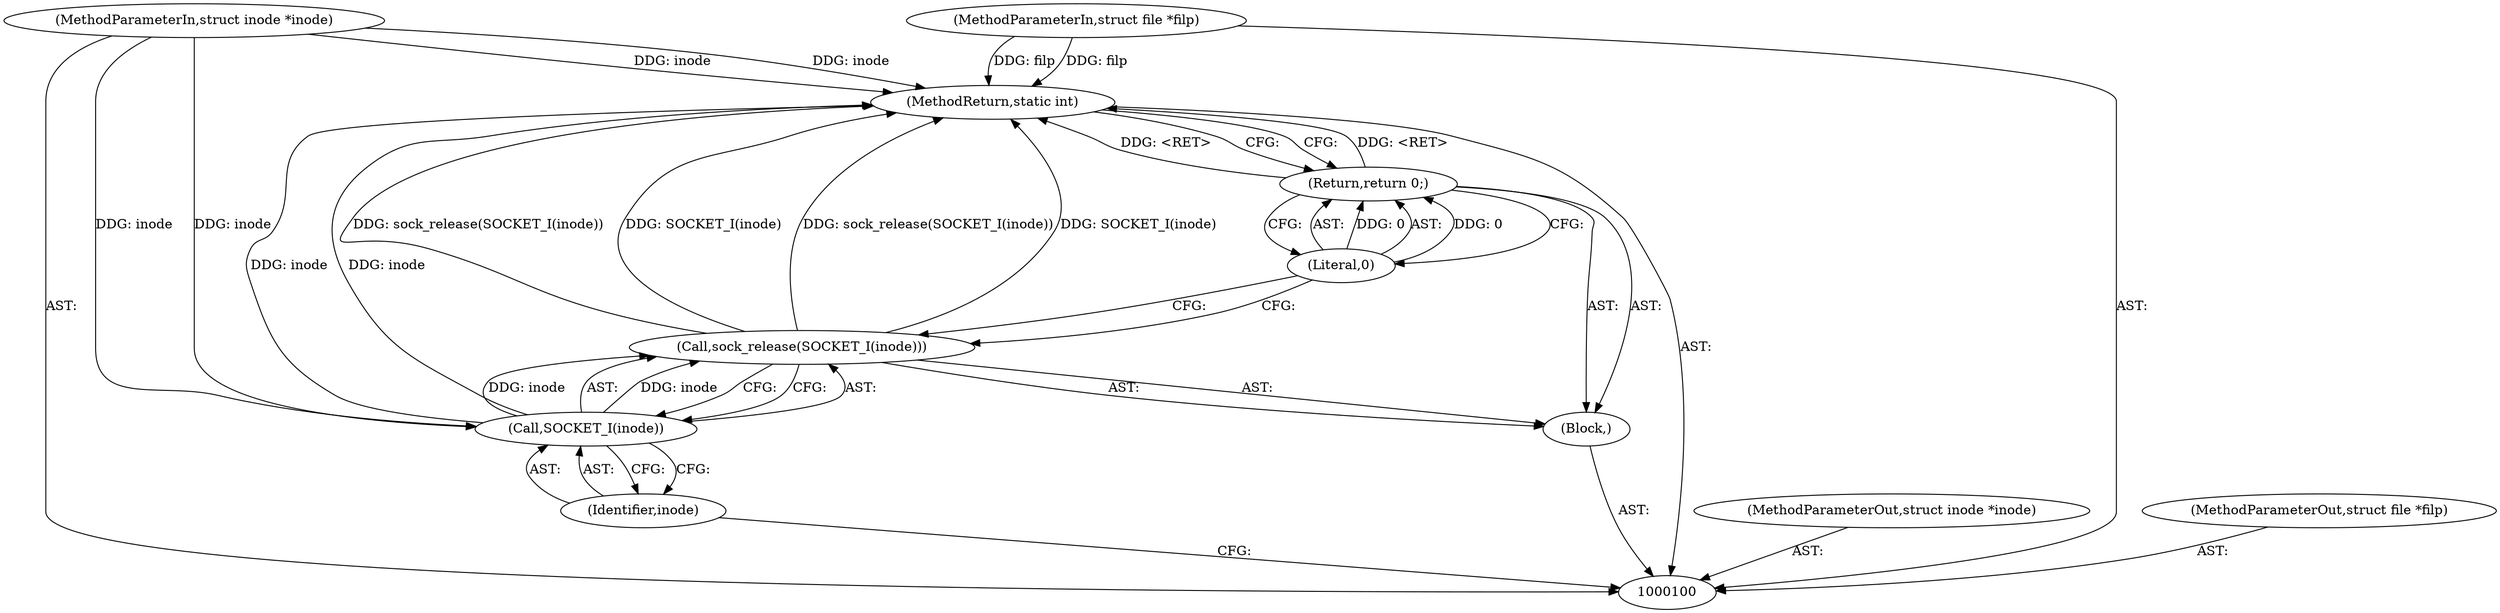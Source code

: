 digraph "1_linux_6d8c50dcb029872b298eea68cc6209c866fd3e14" {
"1000109" [label="(MethodReturn,static int)"];
"1000101" [label="(MethodParameterIn,struct inode *inode)"];
"1000124" [label="(MethodParameterOut,struct inode *inode)"];
"1000102" [label="(MethodParameterIn,struct file *filp)"];
"1000125" [label="(MethodParameterOut,struct file *filp)"];
"1000103" [label="(Block,)"];
"1000104" [label="(Call,sock_release(SOCKET_I(inode)))"];
"1000105" [label="(Call,SOCKET_I(inode))"];
"1000106" [label="(Identifier,inode)"];
"1000107" [label="(Return,return 0;)"];
"1000108" [label="(Literal,0)"];
"1000109" -> "1000100"  [label="AST: "];
"1000109" -> "1000107"  [label="CFG: "];
"1000104" -> "1000109"  [label="DDG: sock_release(SOCKET_I(inode))"];
"1000104" -> "1000109"  [label="DDG: SOCKET_I(inode)"];
"1000102" -> "1000109"  [label="DDG: filp"];
"1000101" -> "1000109"  [label="DDG: inode"];
"1000105" -> "1000109"  [label="DDG: inode"];
"1000107" -> "1000109"  [label="DDG: <RET>"];
"1000101" -> "1000100"  [label="AST: "];
"1000101" -> "1000109"  [label="DDG: inode"];
"1000101" -> "1000105"  [label="DDG: inode"];
"1000124" -> "1000100"  [label="AST: "];
"1000102" -> "1000100"  [label="AST: "];
"1000102" -> "1000109"  [label="DDG: filp"];
"1000125" -> "1000100"  [label="AST: "];
"1000103" -> "1000100"  [label="AST: "];
"1000104" -> "1000103"  [label="AST: "];
"1000107" -> "1000103"  [label="AST: "];
"1000104" -> "1000103"  [label="AST: "];
"1000104" -> "1000105"  [label="CFG: "];
"1000105" -> "1000104"  [label="AST: "];
"1000108" -> "1000104"  [label="CFG: "];
"1000104" -> "1000109"  [label="DDG: sock_release(SOCKET_I(inode))"];
"1000104" -> "1000109"  [label="DDG: SOCKET_I(inode)"];
"1000105" -> "1000104"  [label="DDG: inode"];
"1000105" -> "1000104"  [label="AST: "];
"1000105" -> "1000106"  [label="CFG: "];
"1000106" -> "1000105"  [label="AST: "];
"1000104" -> "1000105"  [label="CFG: "];
"1000105" -> "1000109"  [label="DDG: inode"];
"1000105" -> "1000104"  [label="DDG: inode"];
"1000101" -> "1000105"  [label="DDG: inode"];
"1000106" -> "1000105"  [label="AST: "];
"1000106" -> "1000100"  [label="CFG: "];
"1000105" -> "1000106"  [label="CFG: "];
"1000107" -> "1000103"  [label="AST: "];
"1000107" -> "1000108"  [label="CFG: "];
"1000108" -> "1000107"  [label="AST: "];
"1000109" -> "1000107"  [label="CFG: "];
"1000107" -> "1000109"  [label="DDG: <RET>"];
"1000108" -> "1000107"  [label="DDG: 0"];
"1000108" -> "1000107"  [label="AST: "];
"1000108" -> "1000104"  [label="CFG: "];
"1000107" -> "1000108"  [label="CFG: "];
"1000108" -> "1000107"  [label="DDG: 0"];
}
